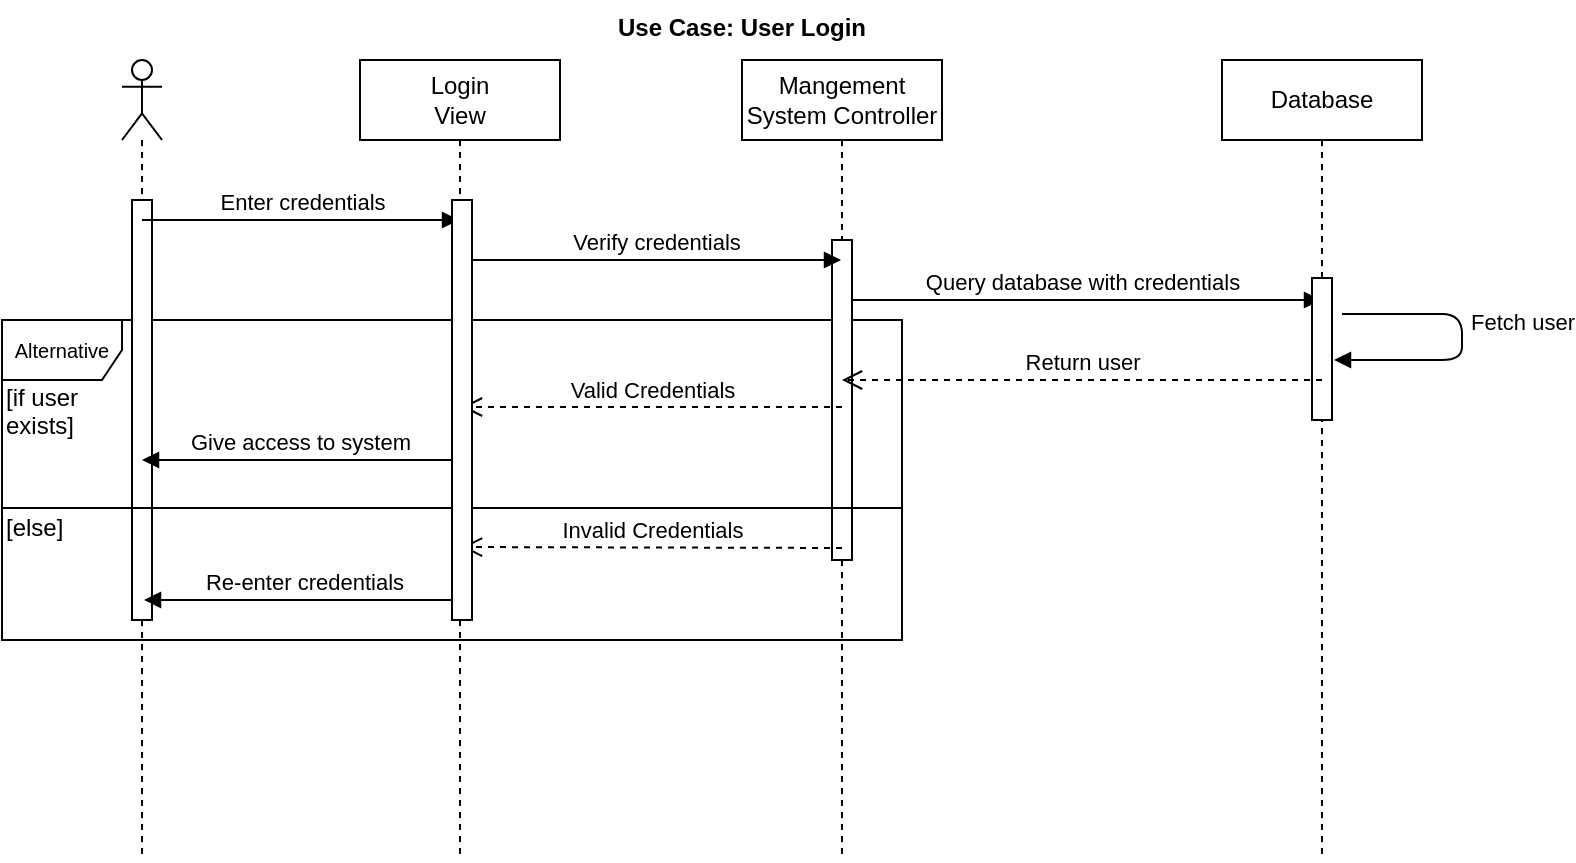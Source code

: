 <mxfile version="12.1.7" type="device" pages="9"><diagram id="FySXRmk8vLR5NoYNRieo" name="Login"><mxGraphModel dx="932" dy="666" grid="1" gridSize="10" guides="1" tooltips="1" connect="1" arrows="1" fold="1" page="1" pageScale="1" pageWidth="1100" pageHeight="850" math="0" shadow="0"><root><mxCell id="0"/><mxCell id="1" parent="0"/><mxCell id="cYRcTiiXINUKj1XR2e5Q-11" value="&lt;font style=&quot;font-size: 10px&quot;&gt;Alternative&lt;/font&gt;" style="shape=umlFrame;whiteSpace=wrap;html=1;" parent="1" vertex="1"><mxGeometry x="10" y="170" width="450" height="160" as="geometry"/></mxCell><mxCell id="cYRcTiiXINUKj1XR2e5Q-1" value="" style="shape=umlLifeline;participant=umlActor;perimeter=lifelinePerimeter;whiteSpace=wrap;html=1;container=1;collapsible=0;recursiveResize=0;verticalAlign=top;spacingTop=36;labelBackgroundColor=#ffffff;outlineConnect=0;" parent="1" vertex="1"><mxGeometry x="70" y="40" width="20" height="400" as="geometry"/></mxCell><mxCell id="cYRcTiiXINUKj1XR2e5Q-23" value="" style="html=1;points=[];perimeter=orthogonalPerimeter;" parent="cYRcTiiXINUKj1XR2e5Q-1" vertex="1"><mxGeometry x="5" y="70" width="10" height="210" as="geometry"/></mxCell><mxCell id="cYRcTiiXINUKj1XR2e5Q-2" value="Mangement&lt;br&gt;System Controller" style="shape=umlLifeline;perimeter=lifelinePerimeter;whiteSpace=wrap;html=1;container=1;collapsible=0;recursiveResize=0;outlineConnect=0;" parent="1" vertex="1"><mxGeometry x="380" y="40" width="100" height="400" as="geometry"/></mxCell><mxCell id="cYRcTiiXINUKj1XR2e5Q-8" value="Query database with credentials" style="html=1;verticalAlign=bottom;endArrow=block;" parent="cYRcTiiXINUKj1XR2e5Q-2" target="cYRcTiiXINUKj1XR2e5Q-3" edge="1"><mxGeometry width="80" relative="1" as="geometry"><mxPoint x="50" y="120" as="sourcePoint"/><mxPoint x="130" y="120" as="targetPoint"/></mxGeometry></mxCell><mxCell id="cYRcTiiXINUKj1XR2e5Q-25" value="" style="html=1;points=[];perimeter=orthogonalPerimeter;" parent="cYRcTiiXINUKj1XR2e5Q-2" vertex="1"><mxGeometry x="45" y="90" width="10" height="160" as="geometry"/></mxCell><mxCell id="cYRcTiiXINUKj1XR2e5Q-3" value="Database" style="shape=umlLifeline;perimeter=lifelinePerimeter;whiteSpace=wrap;html=1;container=1;collapsible=0;recursiveResize=0;outlineConnect=0;" parent="1" vertex="1"><mxGeometry x="620" y="40" width="100" height="400" as="geometry"/></mxCell><mxCell id="cYRcTiiXINUKj1XR2e5Q-26" value="" style="html=1;points=[];perimeter=orthogonalPerimeter;" parent="cYRcTiiXINUKj1XR2e5Q-3" vertex="1"><mxGeometry x="45" y="109" width="10" height="71" as="geometry"/></mxCell><mxCell id="cYRcTiiXINUKj1XR2e5Q-4" value="Login&lt;br&gt;View" style="shape=umlLifeline;perimeter=lifelinePerimeter;whiteSpace=wrap;html=1;container=1;collapsible=0;recursiveResize=0;outlineConnect=0;" parent="1" vertex="1"><mxGeometry x="189" y="40" width="100" height="400" as="geometry"/></mxCell><mxCell id="cYRcTiiXINUKj1XR2e5Q-6" value="Verify credentials" style="html=1;verticalAlign=bottom;endArrow=block;" parent="cYRcTiiXINUKj1XR2e5Q-4" target="cYRcTiiXINUKj1XR2e5Q-2" edge="1"><mxGeometry width="80" relative="1" as="geometry"><mxPoint x="55" y="100" as="sourcePoint"/><mxPoint x="245" y="100" as="targetPoint"/></mxGeometry></mxCell><mxCell id="cYRcTiiXINUKj1XR2e5Q-5" value="Enter credentials" style="html=1;verticalAlign=bottom;endArrow=block;" parent="1" source="cYRcTiiXINUKj1XR2e5Q-1" target="cYRcTiiXINUKj1XR2e5Q-4" edge="1"><mxGeometry width="80" relative="1" as="geometry"><mxPoint x="90" y="140" as="sourcePoint"/><mxPoint x="170" y="140" as="targetPoint"/><Array as="points"><mxPoint x="180" y="120"/></Array></mxGeometry></mxCell><mxCell id="cYRcTiiXINUKj1XR2e5Q-10" value="Return user" style="html=1;verticalAlign=bottom;endArrow=open;dashed=1;endSize=8;" parent="1" target="cYRcTiiXINUKj1XR2e5Q-2" edge="1"><mxGeometry relative="1" as="geometry"><mxPoint x="670" y="200" as="sourcePoint"/><mxPoint x="590" y="190" as="targetPoint"/><Array as="points"><mxPoint x="630" y="200"/></Array></mxGeometry></mxCell><mxCell id="cYRcTiiXINUKj1XR2e5Q-12" value="" style="line;strokeWidth=1;fillColor=none;align=left;verticalAlign=middle;spacingTop=-1;spacingLeft=3;spacingRight=3;rotatable=0;labelPosition=right;points=[];portConstraint=eastwest;" parent="1" vertex="1"><mxGeometry x="10" y="260" width="450" height="8" as="geometry"/></mxCell><mxCell id="cYRcTiiXINUKj1XR2e5Q-13" value="[if user &lt;br&gt;exists]" style="text;html=1;resizable=0;points=[];autosize=1;align=left;verticalAlign=top;spacingTop=-4;" parent="1" vertex="1"><mxGeometry x="10" y="199" width="50" height="30" as="geometry"/></mxCell><mxCell id="cYRcTiiXINUKj1XR2e5Q-14" value="[else]" style="text;html=1;resizable=0;points=[];autosize=1;align=left;verticalAlign=top;spacingTop=-4;" parent="1" vertex="1"><mxGeometry x="10" y="264" width="40" height="20" as="geometry"/></mxCell><mxCell id="cYRcTiiXINUKj1XR2e5Q-17" value="Valid Credentials" style="html=1;verticalAlign=bottom;endArrow=open;dashed=1;endSize=8;" parent="1" edge="1"><mxGeometry relative="1" as="geometry"><mxPoint x="430" y="213.5" as="sourcePoint"/><mxPoint x="240" y="213.5" as="targetPoint"/></mxGeometry></mxCell><mxCell id="cYRcTiiXINUKj1XR2e5Q-18" value="Invalid Credentials" style="html=1;verticalAlign=bottom;endArrow=open;dashed=1;endSize=8;" parent="1" edge="1"><mxGeometry relative="1" as="geometry"><mxPoint x="430" y="284" as="sourcePoint"/><mxPoint x="240" y="283.5" as="targetPoint"/></mxGeometry></mxCell><mxCell id="cYRcTiiXINUKj1XR2e5Q-20" value="Give access to system" style="html=1;verticalAlign=bottom;endArrow=block;" parent="1" source="cYRcTiiXINUKj1XR2e5Q-4" target="cYRcTiiXINUKj1XR2e5Q-1" edge="1"><mxGeometry width="80" relative="1" as="geometry"><mxPoint x="140" y="230" as="sourcePoint"/><mxPoint x="220" y="230" as="targetPoint"/></mxGeometry></mxCell><mxCell id="cYRcTiiXINUKj1XR2e5Q-21" value="Re-enter credentials" style="html=1;verticalAlign=bottom;endArrow=block;" parent="1" edge="1"><mxGeometry width="80" relative="1" as="geometry"><mxPoint x="240" y="310" as="sourcePoint"/><mxPoint x="81" y="310" as="targetPoint"/></mxGeometry></mxCell><mxCell id="cYRcTiiXINUKj1XR2e5Q-22" value="Use Case: User Login" style="text;align=center;fontStyle=1;verticalAlign=middle;spacingLeft=3;spacingRight=3;strokeColor=none;rotatable=0;points=[[0,0.5],[1,0.5]];portConstraint=eastwest;" parent="1" vertex="1"><mxGeometry x="340" y="10" width="80" height="26" as="geometry"/></mxCell><mxCell id="cYRcTiiXINUKj1XR2e5Q-24" value="" style="html=1;points=[];perimeter=orthogonalPerimeter;" parent="1" vertex="1"><mxGeometry x="235" y="110" width="10" height="210" as="geometry"/></mxCell><mxCell id="cYRcTiiXINUKj1XR2e5Q-30" value="Fetch user" style="html=1;verticalAlign=bottom;endArrow=block;" parent="1" edge="1"><mxGeometry x="0.129" y="-32" width="80" relative="1" as="geometry"><mxPoint x="680" y="167" as="sourcePoint"/><mxPoint x="676" y="190" as="targetPoint"/><Array as="points"><mxPoint x="740" y="167"/><mxPoint x="740" y="190"/></Array><mxPoint x="30" y="22" as="offset"/></mxGeometry></mxCell></root></mxGraphModel></diagram><diagram id="kSyeT6nLZAsTesZEKXwN" name="Search Listing"><mxGraphModel dx="932" dy="666" grid="1" gridSize="10" guides="1" tooltips="1" connect="1" arrows="1" fold="1" page="1" pageScale="1" pageWidth="1100" pageHeight="850" math="0" shadow="0"><root><mxCell id="UtTpzbTHzkFF03ZGZ73E-0"/><mxCell id="UtTpzbTHzkFF03ZGZ73E-1" parent="UtTpzbTHzkFF03ZGZ73E-0"/><mxCell id="auOR4Pg36Np8byX3WMeS-0" value="&lt;font style=&quot;font-size: 10px&quot;&gt;Alternative&lt;/font&gt;" style="shape=umlFrame;whiteSpace=wrap;html=1;" vertex="1" parent="UtTpzbTHzkFF03ZGZ73E-1"><mxGeometry x="10" y="250" width="450" height="160" as="geometry"/></mxCell><mxCell id="O5SuhnVb1475jrwsMJQM-24" value="" style="shape=umlLifeline;participant=umlActor;perimeter=lifelinePerimeter;whiteSpace=wrap;html=1;container=1;collapsible=0;recursiveResize=0;verticalAlign=top;spacingTop=36;labelBackgroundColor=#ffffff;outlineConnect=0;" vertex="1" parent="UtTpzbTHzkFF03ZGZ73E-1"><mxGeometry x="80" y="50" width="20" height="610" as="geometry"/></mxCell><mxCell id="N3D3cKFLhiLZSLLJcvQe-0" value="" style="html=1;points=[];perimeter=orthogonalPerimeter;" vertex="1" parent="O5SuhnVb1475jrwsMJQM-24"><mxGeometry x="5" y="60" width="10" height="450" as="geometry"/></mxCell><mxCell id="O5SuhnVb1475jrwsMJQM-26" value="Mangement&lt;br&gt;System Controller" style="shape=umlLifeline;perimeter=lifelinePerimeter;whiteSpace=wrap;html=1;container=1;collapsible=0;recursiveResize=0;outlineConnect=0;" vertex="1" parent="UtTpzbTHzkFF03ZGZ73E-1"><mxGeometry x="390" y="50" width="100" height="600" as="geometry"/></mxCell><mxCell id="N3D3cKFLhiLZSLLJcvQe-2" value="" style="html=1;points=[];perimeter=orthogonalPerimeter;" vertex="1" parent="O5SuhnVb1475jrwsMJQM-26"><mxGeometry x="45" y="100" width="10" height="120" as="geometry"/></mxCell><mxCell id="O5SuhnVb1475jrwsMJQM-29" value="Database" style="shape=umlLifeline;perimeter=lifelinePerimeter;whiteSpace=wrap;html=1;container=1;collapsible=0;recursiveResize=0;outlineConnect=0;" vertex="1" parent="UtTpzbTHzkFF03ZGZ73E-1"><mxGeometry x="600" y="50" width="100" height="600" as="geometry"/></mxCell><mxCell id="N3D3cKFLhiLZSLLJcvQe-3" value="" style="html=1;points=[];perimeter=orthogonalPerimeter;" vertex="1" parent="O5SuhnVb1475jrwsMJQM-29"><mxGeometry x="45" y="120" width="10" height="70" as="geometry"/></mxCell><mxCell id="O5SuhnVb1475jrwsMJQM-31" value="Search Listing&lt;br&gt;View" style="shape=umlLifeline;perimeter=lifelinePerimeter;whiteSpace=wrap;html=1;container=1;collapsible=0;recursiveResize=0;outlineConnect=0;" vertex="1" parent="UtTpzbTHzkFF03ZGZ73E-1"><mxGeometry x="199" y="50" width="100" height="610" as="geometry"/></mxCell><mxCell id="N3D3cKFLhiLZSLLJcvQe-1" value="" style="html=1;points=[];perimeter=orthogonalPerimeter;" vertex="1" parent="O5SuhnVb1475jrwsMJQM-31"><mxGeometry x="45" y="80" width="10" height="400" as="geometry"/></mxCell><mxCell id="O5SuhnVb1475jrwsMJQM-42" value="Use Case: Search Listing" style="text;align=center;fontStyle=1;verticalAlign=middle;spacingLeft=3;spacingRight=3;strokeColor=none;rotatable=0;points=[[0,0.5],[1,0.5]];portConstraint=eastwest;" vertex="1" parent="UtTpzbTHzkFF03ZGZ73E-1"><mxGeometry x="350" y="20" width="80" height="26" as="geometry"/></mxCell><mxCell id="-YdSIQVUrdOT4WHzGRUC-0" value="Enter search criteria" style="html=1;verticalAlign=bottom;endArrow=block;" edge="1" parent="UtTpzbTHzkFF03ZGZ73E-1"><mxGeometry width="80" relative="1" as="geometry"><mxPoint x="90" y="120" as="sourcePoint"/><mxPoint x="249" y="120" as="targetPoint"/><Array as="points"/></mxGeometry></mxCell><mxCell id="TMxtZL7ca98R7kPV3M4Q-0" value="Query database for listing" style="html=1;verticalAlign=bottom;endArrow=block;" edge="1" parent="UtTpzbTHzkFF03ZGZ73E-1" target="O5SuhnVb1475jrwsMJQM-29"><mxGeometry width="80" relative="1" as="geometry"><mxPoint x="440" y="160" as="sourcePoint"/><mxPoint x="599" y="160" as="targetPoint"/><Array as="points"/></mxGeometry></mxCell><mxCell id="rEOsGy-mPMAorgt1FRFx-0" value="Analyze search criteria&lt;br&gt;to create SQL query" style="html=1;verticalAlign=bottom;endArrow=block;" edge="1" parent="UtTpzbTHzkFF03ZGZ73E-1" target="O5SuhnVb1475jrwsMJQM-26"><mxGeometry width="80" relative="1" as="geometry"><mxPoint x="249" y="140" as="sourcePoint"/><mxPoint x="408" y="140" as="targetPoint"/><Array as="points"/></mxGeometry></mxCell><mxCell id="MaFV1DDrNaA6UlB2YUzW-0" value="Fetch all listings &lt;br&gt;matching criteria" style="html=1;verticalAlign=bottom;endArrow=block;" edge="1" parent="UtTpzbTHzkFF03ZGZ73E-1" target="O5SuhnVb1475jrwsMJQM-29"><mxGeometry x="0.215" y="-54" width="80" relative="1" as="geometry"><mxPoint x="650" y="180" as="sourcePoint"/><mxPoint x="660" y="230" as="targetPoint"/><Array as="points"><mxPoint x="740" y="180"/><mxPoint x="740" y="230"/></Array><mxPoint x="50" y="34" as="offset"/></mxGeometry></mxCell><mxCell id="YlAAS4Syr1f7u-lGEePh-0" value="Return listings array" style="html=1;verticalAlign=bottom;endArrow=open;dashed=1;endSize=8;" edge="1" parent="UtTpzbTHzkFF03ZGZ73E-1"><mxGeometry relative="1" as="geometry"><mxPoint x="650" y="260" as="sourcePoint"/><mxPoint x="440" y="260" as="targetPoint"/><Array as="points"><mxPoint x="610" y="260"/></Array></mxGeometry></mxCell><mxCell id="YlAAS4Syr1f7u-lGEePh-1" value="Create JTable of listings" style="html=1;verticalAlign=bottom;endArrow=open;dashed=1;endSize=8;" edge="1" parent="UtTpzbTHzkFF03ZGZ73E-1"><mxGeometry relative="1" as="geometry"><mxPoint x="440" y="280" as="sourcePoint"/><mxPoint x="250" y="280" as="targetPoint"/><Array as="points"><mxPoint x="400" y="280"/></Array></mxGeometry></mxCell><mxCell id="YlAAS4Syr1f7u-lGEePh-2" value="Display all listings" style="html=1;verticalAlign=bottom;endArrow=open;dashed=1;endSize=8;" edge="1" parent="UtTpzbTHzkFF03ZGZ73E-1"><mxGeometry relative="1" as="geometry"><mxPoint x="249" y="330" as="sourcePoint"/><mxPoint x="89" y="330" as="targetPoint"/><Array as="points"><mxPoint x="239" y="330"/></Array></mxGeometry></mxCell><mxCell id="auOR4Pg36Np8byX3WMeS-1" value="" style="line;strokeWidth=1;fillColor=none;align=left;verticalAlign=middle;spacingTop=-1;spacingLeft=3;spacingRight=3;rotatable=0;labelPosition=right;points=[];portConstraint=eastwest;" vertex="1" parent="UtTpzbTHzkFF03ZGZ73E-1"><mxGeometry x="10" y="350" width="450" height="8" as="geometry"/></mxCell><mxCell id="auOR4Pg36Np8byX3WMeS-2" value="[if listings&lt;br&gt;exist]" style="text;html=1;resizable=0;points=[];autosize=1;align=left;verticalAlign=top;spacingTop=-4;" vertex="1" parent="UtTpzbTHzkFF03ZGZ73E-1"><mxGeometry x="10" y="290" width="60" height="30" as="geometry"/></mxCell><mxCell id="auOR4Pg36Np8byX3WMeS-3" value="[else]" style="text;html=1;resizable=0;points=[];autosize=1;align=left;verticalAlign=top;spacingTop=-4;" vertex="1" parent="UtTpzbTHzkFF03ZGZ73E-1"><mxGeometry x="10" y="354" width="40" height="20" as="geometry"/></mxCell><mxCell id="PuWHUS8gEqEYM0iZx2w0-0" value="Display no listings error&lt;br&gt;Re-enter search criteria" style="html=1;verticalAlign=bottom;endArrow=open;dashed=1;endSize=8;" edge="1" parent="UtTpzbTHzkFF03ZGZ73E-1"><mxGeometry relative="1" as="geometry"><mxPoint x="249" y="400" as="sourcePoint"/><mxPoint x="89" y="400" as="targetPoint"/><Array as="points"><mxPoint x="239" y="400"/></Array></mxGeometry></mxCell><mxCell id="PuWHUS8gEqEYM0iZx2w0-1" value="Select Listing to display" style="html=1;verticalAlign=bottom;endArrow=block;" edge="1" parent="UtTpzbTHzkFF03ZGZ73E-1"><mxGeometry width="80" relative="1" as="geometry"><mxPoint x="90" y="450" as="sourcePoint"/><mxPoint x="249" y="450" as="targetPoint"/><Array as="points"/></mxGeometry></mxCell><mxCell id="PuWHUS8gEqEYM0iZx2w0-2" value="" style="html=1;verticalAlign=bottom;endArrow=block;" edge="1" parent="UtTpzbTHzkFF03ZGZ73E-1" target="O5SuhnVb1475jrwsMJQM-26"><mxGeometry width="80" relative="1" as="geometry"><mxPoint x="249" y="480" as="sourcePoint"/><mxPoint x="408" y="480" as="targetPoint"/><Array as="points"/></mxGeometry></mxCell><mxCell id="PuWHUS8gEqEYM0iZx2w0-5" value="Read JTable selection" style="text;html=1;resizable=0;points=[];align=center;verticalAlign=middle;labelBackgroundColor=#ffffff;" vertex="1" connectable="0" parent="PuWHUS8gEqEYM0iZx2w0-2"><mxGeometry x="0.27" y="3" relative="1" as="geometry"><mxPoint x="-20" y="-7" as="offset"/></mxGeometry></mxCell><mxCell id="PuWHUS8gEqEYM0iZx2w0-3" value="Update view with listing selected" style="html=1;verticalAlign=bottom;endArrow=open;dashed=1;endSize=8;" edge="1" parent="UtTpzbTHzkFF03ZGZ73E-1"><mxGeometry relative="1" as="geometry"><mxPoint x="440" y="520" as="sourcePoint"/><mxPoint x="250" y="520" as="targetPoint"/><Array as="points"><mxPoint x="400" y="520"/></Array></mxGeometry></mxCell><mxCell id="PuWHUS8gEqEYM0iZx2w0-4" value="Display listing" style="html=1;verticalAlign=bottom;endArrow=open;dashed=1;endSize=8;" edge="1" parent="UtTpzbTHzkFF03ZGZ73E-1"><mxGeometry relative="1" as="geometry"><mxPoint x="250" y="550" as="sourcePoint"/><mxPoint x="90" y="550" as="targetPoint"/><Array as="points"><mxPoint x="240" y="550"/></Array></mxGeometry></mxCell></root></mxGraphModel></diagram><diagram id="tjDGQQ34LlAgVWGIHFnH" name="Send Email"><mxGraphModel dx="932" dy="666" grid="1" gridSize="10" guides="1" tooltips="1" connect="1" arrows="1" fold="1" page="1" pageScale="1" pageWidth="1100" pageHeight="850" math="0" shadow="0"><root><mxCell id="_wYwoJLoGfNAwSgFSJ71-0"/><mxCell id="_wYwoJLoGfNAwSgFSJ71-1" parent="_wYwoJLoGfNAwSgFSJ71-0"/><mxCell id="Ams6mvnQKtpkpzCUybgK-1" value="" style="shape=umlLifeline;participant=umlActor;perimeter=lifelinePerimeter;whiteSpace=wrap;html=1;container=1;collapsible=0;recursiveResize=0;verticalAlign=top;spacingTop=36;labelBackgroundColor=#ffffff;outlineConnect=0;" vertex="1" parent="_wYwoJLoGfNAwSgFSJ71-1"><mxGeometry x="80" y="50" width="20" height="610" as="geometry"/></mxCell><mxCell id="Ams6mvnQKtpkpzCUybgK-3" value="Listing Controller" style="shape=umlLifeline;perimeter=lifelinePerimeter;whiteSpace=wrap;html=1;container=1;collapsible=0;recursiveResize=0;outlineConnect=0;" vertex="1" parent="_wYwoJLoGfNAwSgFSJ71-1"><mxGeometry x="390" y="50" width="100" height="600" as="geometry"/></mxCell><mxCell id="Ad32FUm43d6eHMa4Os6H-2" value="" style="html=1;points=[];perimeter=orthogonalPerimeter;" vertex="1" parent="Ams6mvnQKtpkpzCUybgK-3"><mxGeometry x="45" y="110" width="10" height="20" as="geometry"/></mxCell><mxCell id="Ams6mvnQKtpkpzCUybgK-5" value="Listing" style="shape=umlLifeline;perimeter=lifelinePerimeter;whiteSpace=wrap;html=1;container=1;collapsible=0;recursiveResize=0;outlineConnect=0;" vertex="1" parent="_wYwoJLoGfNAwSgFSJ71-1"><mxGeometry x="910" y="50" width="100" height="600" as="geometry"/></mxCell><mxCell id="Ad32FUm43d6eHMa4Os6H-5" value="" style="html=1;points=[];perimeter=orthogonalPerimeter;" vertex="1" parent="Ams6mvnQKtpkpzCUybgK-5"><mxGeometry x="45" y="220" width="10" height="90" as="geometry"/></mxCell><mxCell id="Ams6mvnQKtpkpzCUybgK-7" value="Listing&lt;br&gt;View" style="shape=umlLifeline;perimeter=lifelinePerimeter;whiteSpace=wrap;html=1;container=1;collapsible=0;recursiveResize=0;outlineConnect=0;" vertex="1" parent="_wYwoJLoGfNAwSgFSJ71-1"><mxGeometry x="199" y="50" width="100" height="610" as="geometry"/></mxCell><mxCell id="Ad32FUm43d6eHMa4Os6H-1" value="" style="html=1;points=[];perimeter=orthogonalPerimeter;" vertex="1" parent="Ams6mvnQKtpkpzCUybgK-7"><mxGeometry x="45" y="80" width="10" height="20" as="geometry"/></mxCell><mxCell id="Ams6mvnQKtpkpzCUybgK-9" value="Use Case: Send Email" style="text;align=center;fontStyle=1;verticalAlign=middle;spacingLeft=3;spacingRight=3;strokeColor=none;rotatable=0;points=[[0,0.5],[1,0.5]];portConstraint=eastwest;" vertex="1" parent="_wYwoJLoGfNAwSgFSJ71-1"><mxGeometry x="350" y="20" width="80" height="26" as="geometry"/></mxCell><mxCell id="Ams6mvnQKtpkpzCUybgK-10" value="Click email button" style="html=1;verticalAlign=bottom;endArrow=block;" edge="1" parent="_wYwoJLoGfNAwSgFSJ71-1"><mxGeometry width="80" relative="1" as="geometry"><mxPoint x="90" y="120" as="sourcePoint"/><mxPoint x="249" y="120" as="targetPoint"/><Array as="points"/></mxGeometry></mxCell><mxCell id="Ams6mvnQKtpkpzCUybgK-12" value="Listen to email button" style="html=1;verticalAlign=bottom;endArrow=block;" edge="1" parent="_wYwoJLoGfNAwSgFSJ71-1" target="Ams6mvnQKtpkpzCUybgK-3"><mxGeometry width="80" relative="1" as="geometry"><mxPoint x="249" y="140" as="sourcePoint"/><mxPoint x="408" y="140" as="targetPoint"/><Array as="points"/></mxGeometry></mxCell><mxCell id="Ams6mvnQKtpkpzCUybgK-26" value="Email&amp;nbsp;&lt;br&gt;View" style="shape=umlLifeline;perimeter=lifelinePerimeter;whiteSpace=wrap;html=1;container=1;collapsible=0;recursiveResize=0;outlineConnect=0;" vertex="1" parent="_wYwoJLoGfNAwSgFSJ71-1"><mxGeometry x="570" y="50" width="100" height="430" as="geometry"/></mxCell><mxCell id="Ad32FUm43d6eHMa4Os6H-3" value="" style="html=1;points=[];perimeter=orthogonalPerimeter;" vertex="1" parent="Ams6mvnQKtpkpzCUybgK-26"><mxGeometry x="45" y="110" width="10" height="310" as="geometry"/></mxCell><mxCell id="2nenUAxLZ33LsS2Xgjh1-0" value="Display email view" style="html=1;verticalAlign=bottom;endArrow=open;dashed=1;endSize=8;" edge="1" parent="_wYwoJLoGfNAwSgFSJ71-1" source="Ams6mvnQKtpkpzCUybgK-26" target="Ams6mvnQKtpkpzCUybgK-1"><mxGeometry relative="1" as="geometry"><mxPoint x="580" y="229.5" as="sourcePoint"/><mxPoint x="420" y="229.5" as="targetPoint"/><Array as="points"><mxPoint x="580" y="200"/><mxPoint x="200" y="200"/></Array></mxGeometry></mxCell><mxCell id="2nenUAxLZ33LsS2Xgjh1-1" value="Enter email details" style="html=1;verticalAlign=bottom;endArrow=block;" edge="1" parent="_wYwoJLoGfNAwSgFSJ71-1" source="Ams6mvnQKtpkpzCUybgK-1" target="Ams6mvnQKtpkpzCUybgK-26"><mxGeometry width="80" relative="1" as="geometry"><mxPoint x="100" y="230" as="sourcePoint"/><mxPoint x="249" y="260" as="targetPoint"/><Array as="points"><mxPoint x="570" y="230"/></Array></mxGeometry></mxCell><mxCell id="InKHtqq1S2LFZo6FQ38Q-2" value="display()" style="html=1;verticalAlign=bottom;endArrow=block;" edge="1" parent="_wYwoJLoGfNAwSgFSJ71-1" target="Ams6mvnQKtpkpzCUybgK-26"><mxGeometry width="80" relative="1" as="geometry"><mxPoint x="440" y="170" as="sourcePoint"/><mxPoint x="530" y="170" as="targetPoint"/><Array as="points"/></mxGeometry></mxCell><mxCell id="2nenUAxLZ33LsS2Xgjh1-4" value="Email Controller" style="shape=umlLifeline;perimeter=lifelinePerimeter;whiteSpace=wrap;html=1;container=1;collapsible=0;recursiveResize=0;outlineConnect=0;" vertex="1" parent="_wYwoJLoGfNAwSgFSJ71-1"><mxGeometry x="750" y="50" width="100" height="590" as="geometry"/></mxCell><mxCell id="Ad32FUm43d6eHMa4Os6H-4" value="" style="html=1;points=[];perimeter=orthogonalPerimeter;" vertex="1" parent="2nenUAxLZ33LsS2Xgjh1-4"><mxGeometry x="45" y="200" width="10" height="200" as="geometry"/></mxCell><mxCell id="2nenUAxLZ33LsS2Xgjh1-5" value="Listen to send button" style="html=1;verticalAlign=bottom;endArrow=block;" edge="1" parent="_wYwoJLoGfNAwSgFSJ71-1"><mxGeometry width="80" relative="1" as="geometry"><mxPoint x="620" y="260" as="sourcePoint"/><mxPoint x="799.5" y="260" as="targetPoint"/><Array as="points"/></mxGeometry></mxCell><mxCell id="2nenUAxLZ33LsS2Xgjh1-6" value="Get email from listing" style="html=1;verticalAlign=bottom;endArrow=block;" edge="1" parent="_wYwoJLoGfNAwSgFSJ71-1"><mxGeometry width="80" relative="1" as="geometry"><mxPoint x="800" y="280" as="sourcePoint"/><mxPoint x="960" y="280" as="targetPoint"/><Array as="points"/></mxGeometry></mxCell><mxCell id="2nenUAxLZ33LsS2Xgjh1-7" value="Fetch landlord email" style="html=1;verticalAlign=bottom;endArrow=block;" edge="1" parent="_wYwoJLoGfNAwSgFSJ71-1" source="Ams6mvnQKtpkpzCUybgK-5" target="Ams6mvnQKtpkpzCUybgK-5"><mxGeometry width="80" relative="1" as="geometry"><mxPoint x="810" y="290" as="sourcePoint"/><mxPoint x="930" y="360" as="targetPoint"/><Array as="points"><mxPoint x="1040" y="290"/><mxPoint x="1040" y="330"/><mxPoint x="1000" y="330"/></Array></mxGeometry></mxCell><mxCell id="AJw2BdhdxiktrXbF_2sw-0" value="Return landlord email" style="html=1;verticalAlign=bottom;endArrow=open;dashed=1;endSize=8;" edge="1" parent="_wYwoJLoGfNAwSgFSJ71-1"><mxGeometry relative="1" as="geometry"><mxPoint x="955" y="350" as="sourcePoint"/><mxPoint x="800" y="350" as="targetPoint"/><Array as="points"><mxPoint x="915" y="350"/></Array></mxGeometry></mxCell><mxCell id="AJw2BdhdxiktrXbF_2sw-2" value="Send email" style="html=1;verticalAlign=bottom;endArrow=block;" edge="1" parent="_wYwoJLoGfNAwSgFSJ71-1" target="2nenUAxLZ33LsS2Xgjh1-4"><mxGeometry width="80" relative="1" as="geometry"><mxPoint x="800" y="370" as="sourcePoint"/><mxPoint x="940" y="400" as="targetPoint"/><Array as="points"><mxPoint x="860" y="370"/><mxPoint x="860" y="414"/></Array></mxGeometry></mxCell><mxCell id="AJw2BdhdxiktrXbF_2sw-3" value="Hide email view" style="html=1;verticalAlign=bottom;endArrow=open;dashed=1;endSize=8;" edge="1" parent="_wYwoJLoGfNAwSgFSJ71-1" target="Ams6mvnQKtpkpzCUybgK-26"><mxGeometry relative="1" as="geometry"><mxPoint x="800" y="440" as="sourcePoint"/><mxPoint x="645" y="440" as="targetPoint"/><Array as="points"><mxPoint x="760" y="440"/></Array></mxGeometry></mxCell><mxCell id="AJw2BdhdxiktrXbF_2sw-4" value="Prompt email sent" style="html=1;verticalAlign=bottom;endArrow=open;dashed=1;endSize=8;" edge="1" parent="_wYwoJLoGfNAwSgFSJ71-1" target="Ams6mvnQKtpkpzCUybgK-1"><mxGeometry relative="1" as="geometry"><mxPoint x="620" y="460" as="sourcePoint"/><mxPoint x="439.5" y="460" as="targetPoint"/><Array as="points"><mxPoint x="580" y="460"/></Array></mxGeometry></mxCell><mxCell id="Ad32FUm43d6eHMa4Os6H-0" value="" style="html=1;points=[];perimeter=orthogonalPerimeter;" vertex="1" parent="_wYwoJLoGfNAwSgFSJ71-1"><mxGeometry x="85" y="110" width="10" height="370" as="geometry"/></mxCell></root></mxGraphModel></diagram><diagram id="nHjSL-Gh_3tXGDP6K3Tp" name="Unsubscribe"><mxGraphModel dx="932" dy="666" grid="1" gridSize="10" guides="1" tooltips="1" connect="1" arrows="1" fold="1" page="1" pageScale="1" pageWidth="1100" pageHeight="850" math="0" shadow="0"><root><mxCell id="3H9gPd2rpVRaqfI2hpQo-0"/><mxCell id="3H9gPd2rpVRaqfI2hpQo-1" parent="3H9gPd2rpVRaqfI2hpQo-0"/><mxCell id="WWmcMyYO32X-iUAGG4si-0" value="" style="shape=umlLifeline;participant=umlActor;perimeter=lifelinePerimeter;whiteSpace=wrap;html=1;container=1;collapsible=0;recursiveResize=0;verticalAlign=top;spacingTop=36;labelBackgroundColor=#ffffff;outlineConnect=0;" vertex="1" parent="3H9gPd2rpVRaqfI2hpQo-1"><mxGeometry x="80" y="50" width="20" height="310" as="geometry"/></mxCell><mxCell id="WWmcMyYO32X-iUAGG4si-5" value="Main View" style="shape=umlLifeline;perimeter=lifelinePerimeter;whiteSpace=wrap;html=1;container=1;collapsible=0;recursiveResize=0;outlineConnect=0;" vertex="1" parent="3H9gPd2rpVRaqfI2hpQo-1"><mxGeometry x="199" y="50" width="100" height="310" as="geometry"/></mxCell><mxCell id="3xmiyZHouvXPkxaQdu6b-1" value="" style="html=1;points=[];perimeter=orthogonalPerimeter;" vertex="1" parent="WWmcMyYO32X-iUAGG4si-5"><mxGeometry x="45" y="60" width="10" height="200" as="geometry"/></mxCell><mxCell id="WWmcMyYO32X-iUAGG4si-7" value="Use Case: Unsubscribe" style="text;align=center;fontStyle=1;verticalAlign=middle;spacingLeft=3;spacingRight=3;strokeColor=none;rotatable=0;points=[[0,0.5],[1,0.5]];portConstraint=eastwest;" vertex="1" parent="3H9gPd2rpVRaqfI2hpQo-1"><mxGeometry x="350" y="20" width="80" height="26" as="geometry"/></mxCell><mxCell id="WWmcMyYO32X-iUAGG4si-8" value="Click unsubcribe button" style="html=1;verticalAlign=bottom;endArrow=block;" edge="1" parent="3H9gPd2rpVRaqfI2hpQo-1"><mxGeometry width="80" relative="1" as="geometry"><mxPoint x="90" y="120" as="sourcePoint"/><mxPoint x="249" y="120" as="targetPoint"/><Array as="points"/></mxGeometry></mxCell><mxCell id="WWmcMyYO32X-iUAGG4si-24" value="" style="html=1;points=[];perimeter=orthogonalPerimeter;" vertex="1" parent="3H9gPd2rpVRaqfI2hpQo-1"><mxGeometry x="85" y="110" width="10" height="210" as="geometry"/></mxCell><mxCell id="SJU3YnX3ZvkmC8MZvt6y-0" value="Main Controller" style="shape=umlLifeline;perimeter=lifelinePerimeter;whiteSpace=wrap;html=1;container=1;collapsible=0;recursiveResize=0;outlineConnect=0;" vertex="1" parent="3H9gPd2rpVRaqfI2hpQo-1"><mxGeometry x="370" y="50" width="100" height="310" as="geometry"/></mxCell><mxCell id="3xmiyZHouvXPkxaQdu6b-2" value="" style="html=1;points=[];perimeter=orthogonalPerimeter;" vertex="1" parent="SJU3YnX3ZvkmC8MZvt6y-0"><mxGeometry x="45" y="90" width="10" height="150" as="geometry"/></mxCell><mxCell id="SJU3YnX3ZvkmC8MZvt6y-1" value="Listen to unsubscribe button" style="html=1;verticalAlign=bottom;endArrow=block;" edge="1" parent="3H9gPd2rpVRaqfI2hpQo-1" target="SJU3YnX3ZvkmC8MZvt6y-0"><mxGeometry width="80" relative="1" as="geometry"><mxPoint x="249" y="150" as="sourcePoint"/><mxPoint x="408" y="150" as="targetPoint"/><Array as="points"/></mxGeometry></mxCell><mxCell id="SJU3YnX3ZvkmC8MZvt6y-2" value="Database" style="shape=umlLifeline;perimeter=lifelinePerimeter;whiteSpace=wrap;html=1;container=1;collapsible=0;recursiveResize=0;outlineConnect=0;" vertex="1" parent="3H9gPd2rpVRaqfI2hpQo-1"><mxGeometry x="570" y="50" width="100" height="310" as="geometry"/></mxCell><mxCell id="3xmiyZHouvXPkxaQdu6b-3" value="" style="html=1;points=[];perimeter=orthogonalPerimeter;" vertex="1" parent="SJU3YnX3ZvkmC8MZvt6y-2"><mxGeometry x="45" y="110" width="10" height="110" as="geometry"/></mxCell><mxCell id="SJU3YnX3ZvkmC8MZvt6y-3" value="Query change in database" style="html=1;verticalAlign=bottom;endArrow=block;" edge="1" parent="3H9gPd2rpVRaqfI2hpQo-1" target="SJU3YnX3ZvkmC8MZvt6y-2"><mxGeometry width="80" relative="1" as="geometry"><mxPoint x="420" y="170" as="sourcePoint"/><mxPoint x="590.5" y="170" as="targetPoint"/><Array as="points"/></mxGeometry></mxCell><mxCell id="SJU3YnX3ZvkmC8MZvt6y-4" value="Change user subscription" style="html=1;verticalAlign=bottom;endArrow=block;" edge="1" parent="3H9gPd2rpVRaqfI2hpQo-1" target="SJU3YnX3ZvkmC8MZvt6y-2"><mxGeometry width="80" relative="1" as="geometry"><mxPoint x="620" y="190" as="sourcePoint"/><mxPoint x="819.5" y="190" as="targetPoint"/><Array as="points"><mxPoint x="700" y="190"/><mxPoint x="700" y="230"/></Array></mxGeometry></mxCell><mxCell id="JULt11rZ0TAAIpGbgjrq-0" value="Return verification of change" style="html=1;verticalAlign=bottom;endArrow=open;dashed=1;endSize=8;" edge="1" parent="3H9gPd2rpVRaqfI2hpQo-1" target="SJU3YnX3ZvkmC8MZvt6y-0"><mxGeometry relative="1" as="geometry"><mxPoint x="620" y="260" as="sourcePoint"/><mxPoint x="465" y="260" as="targetPoint"/><Array as="points"><mxPoint x="580" y="260"/></Array></mxGeometry></mxCell><mxCell id="JULt11rZ0TAAIpGbgjrq-1" value="Create JDialog Box" style="html=1;verticalAlign=bottom;endArrow=open;dashed=1;endSize=8;" edge="1" parent="3H9gPd2rpVRaqfI2hpQo-1"><mxGeometry relative="1" as="geometry"><mxPoint x="420" y="280" as="sourcePoint"/><mxPoint x="250" y="280" as="targetPoint"/><Array as="points"><mxPoint x="410.5" y="280"/></Array></mxGeometry></mxCell><mxCell id="3xmiyZHouvXPkxaQdu6b-0" value="Display success dialog box" style="html=1;verticalAlign=bottom;endArrow=open;dashed=1;endSize=8;" edge="1" parent="3H9gPd2rpVRaqfI2hpQo-1"><mxGeometry relative="1" as="geometry"><mxPoint x="250" y="300" as="sourcePoint"/><mxPoint x="100" y="300" as="targetPoint"/><Array as="points"><mxPoint x="240.5" y="300"/></Array></mxGeometry></mxCell></root></mxGraphModel></diagram><diagram id="y66WIBqk6OI2weoA-ReL" name="Create Listing"><mxGraphModel dx="932" dy="666" grid="1" gridSize="10" guides="1" tooltips="1" connect="1" arrows="1" fold="1" page="1" pageScale="1" pageWidth="1100" pageHeight="850" math="0" shadow="0"><root><mxCell id="DJ6qyY-a-QqIDbJBuUo5-0"/><mxCell id="DJ6qyY-a-QqIDbJBuUo5-1" parent="DJ6qyY-a-QqIDbJBuUo5-0"/><mxCell id="vjjOIDFycp6Etf2cd44p-0" value="" style="shape=umlLifeline;participant=umlActor;perimeter=lifelinePerimeter;whiteSpace=wrap;html=1;container=1;collapsible=0;recursiveResize=0;verticalAlign=top;spacingTop=36;labelBackgroundColor=#ffffff;outlineConnect=0;" vertex="1" parent="DJ6qyY-a-QqIDbJBuUo5-1"><mxGeometry x="80" y="50" width="20" height="510" as="geometry"/></mxCell><mxCell id="vjjOIDFycp6Etf2cd44p-1" value="Main View" style="shape=umlLifeline;perimeter=lifelinePerimeter;whiteSpace=wrap;html=1;container=1;collapsible=0;recursiveResize=0;outlineConnect=0;" vertex="1" parent="DJ6qyY-a-QqIDbJBuUo5-1"><mxGeometry x="199" y="50" width="100" height="510" as="geometry"/></mxCell><mxCell id="G0VT7zCT7jxgjzZeSHzt-3" value="" style="html=1;points=[];perimeter=orthogonalPerimeter;" vertex="1" parent="vjjOIDFycp6Etf2cd44p-1"><mxGeometry x="45" y="70" width="10" height="420" as="geometry"/></mxCell><mxCell id="vjjOIDFycp6Etf2cd44p-3" value="Use Case: Create Listing" style="text;align=center;fontStyle=1;verticalAlign=middle;spacingLeft=3;spacingRight=3;strokeColor=none;rotatable=0;points=[[0,0.5],[1,0.5]];portConstraint=eastwest;" vertex="1" parent="DJ6qyY-a-QqIDbJBuUo5-1"><mxGeometry x="350" y="20" width="80" height="26" as="geometry"/></mxCell><mxCell id="vjjOIDFycp6Etf2cd44p-5" value="" style="html=1;points=[];perimeter=orthogonalPerimeter;" vertex="1" parent="DJ6qyY-a-QqIDbJBuUo5-1"><mxGeometry x="85" y="110" width="10" height="430" as="geometry"/></mxCell><mxCell id="vjjOIDFycp6Etf2cd44p-6" value="Main Controller" style="shape=umlLifeline;perimeter=lifelinePerimeter;whiteSpace=wrap;html=1;container=1;collapsible=0;recursiveResize=0;outlineConnect=0;" vertex="1" parent="DJ6qyY-a-QqIDbJBuUo5-1"><mxGeometry x="370" y="50" width="100" height="510" as="geometry"/></mxCell><mxCell id="G0VT7zCT7jxgjzZeSHzt-4" value="" style="html=1;points=[];perimeter=orthogonalPerimeter;" vertex="1" parent="vjjOIDFycp6Etf2cd44p-6"><mxGeometry x="45" y="80" width="10" height="390" as="geometry"/></mxCell><mxCell id="vjjOIDFycp6Etf2cd44p-9" value="Database" style="shape=umlLifeline;perimeter=lifelinePerimeter;whiteSpace=wrap;html=1;container=1;collapsible=0;recursiveResize=0;outlineConnect=0;" vertex="1" parent="DJ6qyY-a-QqIDbJBuUo5-1"><mxGeometry x="970" y="50" width="100" height="510" as="geometry"/></mxCell><mxCell id="G0VT7zCT7jxgjzZeSHzt-8" value="" style="html=1;points=[];perimeter=orthogonalPerimeter;" vertex="1" parent="vjjOIDFycp6Etf2cd44p-9"><mxGeometry x="45" y="275" width="10" height="105" as="geometry"/></mxCell><mxCell id="vjjOIDFycp6Etf2cd44p-18" value="Create Listing&lt;br&gt;View" style="shape=umlLifeline;perimeter=lifelinePerimeter;whiteSpace=wrap;html=1;container=1;collapsible=0;recursiveResize=0;outlineConnect=0;" vertex="1" parent="DJ6qyY-a-QqIDbJBuUo5-1"><mxGeometry x="530" y="50" width="100" height="490" as="geometry"/></mxCell><mxCell id="G0VT7zCT7jxgjzZeSHzt-5" value="" style="html=1;points=[];perimeter=orthogonalPerimeter;" vertex="1" parent="vjjOIDFycp6Etf2cd44p-18"><mxGeometry x="45" y="100" width="10" height="320" as="geometry"/></mxCell><mxCell id="vjjOIDFycp6Etf2cd44p-19" value="Create Listing&lt;br&gt;Controller" style="shape=umlLifeline;perimeter=lifelinePerimeter;whiteSpace=wrap;html=1;container=1;collapsible=0;recursiveResize=0;outlineConnect=0;" vertex="1" parent="DJ6qyY-a-QqIDbJBuUo5-1"><mxGeometry x="700" y="50" width="100" height="510" as="geometry"/></mxCell><mxCell id="G0VT7zCT7jxgjzZeSHzt-6" value="" style="html=1;points=[];perimeter=orthogonalPerimeter;" vertex="1" parent="vjjOIDFycp6Etf2cd44p-19"><mxGeometry x="45" y="178" width="10" height="273" as="geometry"/></mxCell><mxCell id="chsVw7AknbPGG_hO8pQB-0" value="Click create listing button" style="html=1;verticalAlign=bottom;endArrow=block;" edge="1" parent="DJ6qyY-a-QqIDbJBuUo5-1"><mxGeometry width="80" relative="1" as="geometry"><mxPoint x="90" y="120" as="sourcePoint"/><mxPoint x="249" y="120" as="targetPoint"/><Array as="points"/></mxGeometry></mxCell><mxCell id="chsVw7AknbPGG_hO8pQB-1" value="Listen to create listing button" style="html=1;verticalAlign=bottom;endArrow=block;" edge="1" parent="DJ6qyY-a-QqIDbJBuUo5-1" target="vjjOIDFycp6Etf2cd44p-6"><mxGeometry width="80" relative="1" as="geometry"><mxPoint x="249" y="140" as="sourcePoint"/><mxPoint x="408" y="140" as="targetPoint"/><Array as="points"/></mxGeometry></mxCell><mxCell id="chsVw7AknbPGG_hO8pQB-2" value="Display create listing view" style="html=1;verticalAlign=bottom;endArrow=block;" edge="1" parent="DJ6qyY-a-QqIDbJBuUo5-1"><mxGeometry width="80" relative="1" as="geometry"><mxPoint x="420" y="160" as="sourcePoint"/><mxPoint x="580" y="160" as="targetPoint"/><Array as="points"/></mxGeometry></mxCell><mxCell id="AnrkiIvBzQKXpapEuE_Y-0" value="Display Create listing view" style="html=1;verticalAlign=bottom;endArrow=open;dashed=1;endSize=8;" edge="1" parent="DJ6qyY-a-QqIDbJBuUo5-1"><mxGeometry relative="1" as="geometry"><mxPoint x="581" y="190" as="sourcePoint"/><mxPoint x="90" y="190" as="targetPoint"/><Array as="points"><mxPoint x="580.5" y="190"/><mxPoint x="200.5" y="190"/></Array></mxGeometry></mxCell><mxCell id="AnrkiIvBzQKXpapEuE_Y-1" value="Enter listing details" style="html=1;verticalAlign=bottom;endArrow=block;" edge="1" parent="DJ6qyY-a-QqIDbJBuUo5-1" target="vjjOIDFycp6Etf2cd44p-18"><mxGeometry width="80" relative="1" as="geometry"><mxPoint x="90" y="214.5" as="sourcePoint"/><mxPoint x="260.5" y="214.5" as="targetPoint"/><Array as="points"/></mxGeometry></mxCell><mxCell id="XWJmnKbwi5lOvYC8ZHDw-0" value="Listen to create button" style="html=1;verticalAlign=bottom;endArrow=block;" edge="1" parent="DJ6qyY-a-QqIDbJBuUo5-1"><mxGeometry width="80" relative="1" as="geometry"><mxPoint x="580" y="240" as="sourcePoint"/><mxPoint x="750" y="240" as="targetPoint"/><Array as="points"/></mxGeometry></mxCell><mxCell id="4CRl1vqmgjq18FSU32qE-2" value="Listing" style="shape=umlLifeline;perimeter=lifelinePerimeter;whiteSpace=wrap;html=1;container=1;collapsible=0;recursiveResize=0;outlineConnect=0;" vertex="1" parent="DJ6qyY-a-QqIDbJBuUo5-1"><mxGeometry x="850" y="215" width="100" height="345" as="geometry"/></mxCell><mxCell id="G0VT7zCT7jxgjzZeSHzt-7" value="" style="html=1;points=[];perimeter=orthogonalPerimeter;" vertex="1" parent="4CRl1vqmgjq18FSU32qE-2"><mxGeometry x="45" y="65" width="10" height="25" as="geometry"/></mxCell><mxCell id="4CRl1vqmgjq18FSU32qE-3" value="Create listing object" style="html=1;verticalAlign=bottom;endArrow=block;" edge="1" parent="DJ6qyY-a-QqIDbJBuUo5-1"><mxGeometry width="80" relative="1" as="geometry"><mxPoint x="750" y="290" as="sourcePoint"/><mxPoint x="900" y="290" as="targetPoint"/><Array as="points"/></mxGeometry></mxCell><mxCell id="oLuheCTydT7wA_WDYVYg-1" value="Query database to add listing" style="html=1;verticalAlign=bottom;endArrow=block;" edge="1" parent="DJ6qyY-a-QqIDbJBuUo5-1" target="vjjOIDFycp6Etf2cd44p-9"><mxGeometry width="80" relative="1" as="geometry"><mxPoint x="750" y="330" as="sourcePoint"/><mxPoint x="900" y="330" as="targetPoint"/><Array as="points"/></mxGeometry></mxCell><mxCell id="oLuheCTydT7wA_WDYVYg-2" value="Add listing" style="html=1;verticalAlign=bottom;endArrow=block;" edge="1" parent="DJ6qyY-a-QqIDbJBuUo5-1" source="vjjOIDFycp6Etf2cd44p-9"><mxGeometry width="80" relative="1" as="geometry"><mxPoint x="1060" y="340" as="sourcePoint"/><mxPoint x="1020" y="390" as="targetPoint"/><Array as="points"><mxPoint x="1070" y="350"/><mxPoint x="1070" y="390"/></Array></mxGeometry></mxCell><mxCell id="QzA-cpzQCQ2VBgTeOlVw-0" value="Return verification of creation" style="html=1;verticalAlign=bottom;endArrow=open;dashed=1;endSize=8;" edge="1" parent="DJ6qyY-a-QqIDbJBuUo5-1" target="vjjOIDFycp6Etf2cd44p-19"><mxGeometry relative="1" as="geometry"><mxPoint x="1020" y="420" as="sourcePoint"/><mxPoint x="819.5" y="420" as="targetPoint"/><Array as="points"><mxPoint x="980" y="420"/></Array></mxGeometry></mxCell><mxCell id="QzA-cpzQCQ2VBgTeOlVw-2" value="Hide create listing view" style="html=1;verticalAlign=bottom;endArrow=open;dashed=1;endSize=8;" edge="1" parent="DJ6qyY-a-QqIDbJBuUo5-1"><mxGeometry relative="1" as="geometry"><mxPoint x="750" y="440" as="sourcePoint"/><mxPoint x="580" y="440" as="targetPoint"/><Array as="points"><mxPoint x="710" y="440"/></Array></mxGeometry></mxCell><mxCell id="lSK9ljZ6O9B-qA0cvMgf-0" value="Prompt listing created" style="html=1;verticalAlign=bottom;endArrow=open;dashed=1;endSize=8;" edge="1" parent="DJ6qyY-a-QqIDbJBuUo5-1" target="vjjOIDFycp6Etf2cd44p-0"><mxGeometry relative="1" as="geometry"><mxPoint x="580" y="460" as="sourcePoint"/><mxPoint x="420" y="460" as="targetPoint"/><Array as="points"><mxPoint x="540" y="460"/></Array></mxGeometry></mxCell><mxCell id="G0VT7zCT7jxgjzZeSHzt-0" value="Creation complete" style="html=1;verticalAlign=bottom;endArrow=open;dashed=1;endSize=8;" edge="1" parent="DJ6qyY-a-QqIDbJBuUo5-1" target="vjjOIDFycp6Etf2cd44p-6"><mxGeometry relative="1" as="geometry"><mxPoint x="750" y="490" as="sourcePoint"/><mxPoint x="580" y="490" as="targetPoint"/><Array as="points"><mxPoint x="710" y="490"/></Array></mxGeometry></mxCell><mxCell id="G0VT7zCT7jxgjzZeSHzt-1" value="Unhide main view" style="html=1;verticalAlign=bottom;endArrow=open;dashed=1;endSize=8;" edge="1" parent="DJ6qyY-a-QqIDbJBuUo5-1"><mxGeometry relative="1" as="geometry"><mxPoint x="420.5" y="510" as="sourcePoint"/><mxPoint x="250" y="510" as="targetPoint"/><Array as="points"><mxPoint x="380.5" y="510"/></Array></mxGeometry></mxCell><mxCell id="G0VT7zCT7jxgjzZeSHzt-2" value="Display manage menu" style="html=1;verticalAlign=bottom;endArrow=open;dashed=1;endSize=8;" edge="1" parent="DJ6qyY-a-QqIDbJBuUo5-1"><mxGeometry relative="1" as="geometry"><mxPoint x="249" y="530" as="sourcePoint"/><mxPoint x="90" y="530" as="targetPoint"/><Array as="points"><mxPoint x="209" y="530"/></Array></mxGeometry></mxCell></root></mxGraphModel></diagram><diagram id="ykjdJipa-Q_vJQ_Ok_sf" name="Edit Listing"><mxGraphModel dx="932" dy="666" grid="1" gridSize="10" guides="1" tooltips="1" connect="1" arrows="1" fold="1" page="1" pageScale="1" pageWidth="1100" pageHeight="850" math="0" shadow="0"><root><mxCell id="HI1iyIUYIV5qJtiNNPco-0"/><mxCell id="HI1iyIUYIV5qJtiNNPco-1" parent="HI1iyIUYIV5qJtiNNPco-0"/><mxCell id="OgIEhNB2MVyilD419sC1-30" value="" style="shape=umlLifeline;participant=umlActor;perimeter=lifelinePerimeter;whiteSpace=wrap;html=1;container=1;collapsible=0;recursiveResize=0;verticalAlign=top;spacingTop=36;labelBackgroundColor=#ffffff;outlineConnect=0;" vertex="1" parent="HI1iyIUYIV5qJtiNNPco-1"><mxGeometry x="90" y="60" width="20" height="510" as="geometry"/></mxCell><mxCell id="OgIEhNB2MVyilD419sC1-31" value="Main View" style="shape=umlLifeline;perimeter=lifelinePerimeter;whiteSpace=wrap;html=1;container=1;collapsible=0;recursiveResize=0;outlineConnect=0;" vertex="1" parent="HI1iyIUYIV5qJtiNNPco-1"><mxGeometry x="209" y="60" width="100" height="510" as="geometry"/></mxCell><mxCell id="OgIEhNB2MVyilD419sC1-32" value="" style="html=1;points=[];perimeter=orthogonalPerimeter;" vertex="1" parent="OgIEhNB2MVyilD419sC1-31"><mxGeometry x="45" y="60" width="10" height="430" as="geometry"/></mxCell><mxCell id="OgIEhNB2MVyilD419sC1-33" value="Use Case: Edit Listing" style="text;align=center;fontStyle=1;verticalAlign=middle;spacingLeft=3;spacingRight=3;strokeColor=none;rotatable=0;points=[[0,0.5],[1,0.5]];portConstraint=eastwest;" vertex="1" parent="HI1iyIUYIV5qJtiNNPco-1"><mxGeometry x="360" y="30" width="80" height="26" as="geometry"/></mxCell><mxCell id="OgIEhNB2MVyilD419sC1-34" value="" style="html=1;points=[];perimeter=orthogonalPerimeter;" vertex="1" parent="HI1iyIUYIV5qJtiNNPco-1"><mxGeometry x="95" y="120" width="10" height="430" as="geometry"/></mxCell><mxCell id="OgIEhNB2MVyilD419sC1-35" value="Main Controller" style="shape=umlLifeline;perimeter=lifelinePerimeter;whiteSpace=wrap;html=1;container=1;collapsible=0;recursiveResize=0;outlineConnect=0;" vertex="1" parent="HI1iyIUYIV5qJtiNNPco-1"><mxGeometry x="380" y="60" width="100" height="510" as="geometry"/></mxCell><mxCell id="OgIEhNB2MVyilD419sC1-36" value="" style="html=1;points=[];perimeter=orthogonalPerimeter;" vertex="1" parent="OgIEhNB2MVyilD419sC1-35"><mxGeometry x="45" y="80" width="10" height="390" as="geometry"/></mxCell><mxCell id="OgIEhNB2MVyilD419sC1-37" value="Database" style="shape=umlLifeline;perimeter=lifelinePerimeter;whiteSpace=wrap;html=1;container=1;collapsible=0;recursiveResize=0;outlineConnect=0;" vertex="1" parent="HI1iyIUYIV5qJtiNNPco-1"><mxGeometry x="890" y="60" width="100" height="510" as="geometry"/></mxCell><mxCell id="OgIEhNB2MVyilD419sC1-38" value="" style="html=1;points=[];perimeter=orthogonalPerimeter;" vertex="1" parent="OgIEhNB2MVyilD419sC1-37"><mxGeometry x="45" y="210" width="10" height="170" as="geometry"/></mxCell><mxCell id="OgIEhNB2MVyilD419sC1-39" value="Landlord Listings&lt;br&gt;View" style="shape=umlLifeline;perimeter=lifelinePerimeter;whiteSpace=wrap;html=1;container=1;collapsible=0;recursiveResize=0;outlineConnect=0;" vertex="1" parent="HI1iyIUYIV5qJtiNNPco-1"><mxGeometry x="540" y="60" width="100" height="490" as="geometry"/></mxCell><mxCell id="OgIEhNB2MVyilD419sC1-40" value="" style="html=1;points=[];perimeter=orthogonalPerimeter;" vertex="1" parent="OgIEhNB2MVyilD419sC1-39"><mxGeometry x="45" y="100" width="10" height="320" as="geometry"/></mxCell><mxCell id="OgIEhNB2MVyilD419sC1-41" value="Landlord Listings Controller" style="shape=umlLifeline;perimeter=lifelinePerimeter;whiteSpace=wrap;html=1;container=1;collapsible=0;recursiveResize=0;outlineConnect=0;" vertex="1" parent="HI1iyIUYIV5qJtiNNPco-1"><mxGeometry x="710" y="60" width="100" height="510" as="geometry"/></mxCell><mxCell id="OgIEhNB2MVyilD419sC1-42" value="" style="html=1;points=[];perimeter=orthogonalPerimeter;" vertex="1" parent="OgIEhNB2MVyilD419sC1-41"><mxGeometry x="45" y="178" width="10" height="273" as="geometry"/></mxCell><mxCell id="OgIEhNB2MVyilD419sC1-43" value="Click edit listing button" style="html=1;verticalAlign=bottom;endArrow=block;" edge="1" parent="HI1iyIUYIV5qJtiNNPco-1"><mxGeometry width="80" relative="1" as="geometry"><mxPoint x="100" y="130" as="sourcePoint"/><mxPoint x="259" y="130" as="targetPoint"/><Array as="points"/></mxGeometry></mxCell><mxCell id="OgIEhNB2MVyilD419sC1-44" value="Listen to edit listing button" style="html=1;verticalAlign=bottom;endArrow=block;" edge="1" parent="HI1iyIUYIV5qJtiNNPco-1" target="OgIEhNB2MVyilD419sC1-35"><mxGeometry width="80" relative="1" as="geometry"><mxPoint x="259" y="150" as="sourcePoint"/><mxPoint x="418" y="150" as="targetPoint"/><Array as="points"/></mxGeometry></mxCell><mxCell id="OgIEhNB2MVyilD419sC1-45" value="display all landlord listings" style="html=1;verticalAlign=bottom;endArrow=block;" edge="1" parent="HI1iyIUYIV5qJtiNNPco-1"><mxGeometry width="80" relative="1" as="geometry"><mxPoint x="430" y="170" as="sourcePoint"/><mxPoint x="590" y="170" as="targetPoint"/><Array as="points"/></mxGeometry></mxCell><mxCell id="OgIEhNB2MVyilD419sC1-46" value="Display listings view" style="html=1;verticalAlign=bottom;endArrow=open;dashed=1;endSize=8;" edge="1" parent="HI1iyIUYIV5qJtiNNPco-1"><mxGeometry relative="1" as="geometry"><mxPoint x="591" y="200" as="sourcePoint"/><mxPoint x="100" y="200" as="targetPoint"/><Array as="points"><mxPoint x="590.5" y="200"/><mxPoint x="210.5" y="200"/></Array></mxGeometry></mxCell><mxCell id="OgIEhNB2MVyilD419sC1-47" value="Choose listing to edit" style="html=1;verticalAlign=bottom;endArrow=block;" edge="1" parent="HI1iyIUYIV5qJtiNNPco-1" target="OgIEhNB2MVyilD419sC1-39"><mxGeometry width="80" relative="1" as="geometry"><mxPoint x="100" y="224.5" as="sourcePoint"/><mxPoint x="270.5" y="224.5" as="targetPoint"/><Array as="points"/></mxGeometry></mxCell><mxCell id="OgIEhNB2MVyilD419sC1-48" value="Listen to edit button" style="html=1;verticalAlign=bottom;endArrow=block;" edge="1" parent="HI1iyIUYIV5qJtiNNPco-1"><mxGeometry width="80" relative="1" as="geometry"><mxPoint x="590" y="250" as="sourcePoint"/><mxPoint x="760" y="250" as="targetPoint"/><Array as="points"/></mxGeometry></mxCell><mxCell id="OgIEhNB2MVyilD419sC1-52" value="Query database to&amp;nbsp;&lt;br&gt;edit listing" style="html=1;verticalAlign=bottom;endArrow=block;" edge="1" parent="HI1iyIUYIV5qJtiNNPco-1" target="OgIEhNB2MVyilD419sC1-37" source="OgIEhNB2MVyilD419sC1-42"><mxGeometry width="80" relative="1" as="geometry"><mxPoint x="760" y="340" as="sourcePoint"/><mxPoint x="910" y="340" as="targetPoint"/><Array as="points"><mxPoint x="770" y="280"/></Array></mxGeometry></mxCell><mxCell id="OgIEhNB2MVyilD419sC1-53" value="edit listing" style="html=1;verticalAlign=bottom;endArrow=block;" edge="1" parent="HI1iyIUYIV5qJtiNNPco-1" source="OgIEhNB2MVyilD419sC1-37" target="OgIEhNB2MVyilD419sC1-37"><mxGeometry width="80" relative="1" as="geometry"><mxPoint x="1070" y="350" as="sourcePoint"/><mxPoint x="1030" y="400" as="targetPoint"/><Array as="points"><mxPoint x="1010" y="360"/><mxPoint x="1010" y="380"/><mxPoint x="1010" y="400"/></Array></mxGeometry></mxCell><mxCell id="OgIEhNB2MVyilD419sC1-54" value="Return verification of edit" style="html=1;verticalAlign=bottom;endArrow=open;dashed=1;endSize=8;" edge="1" parent="HI1iyIUYIV5qJtiNNPco-1" target="OgIEhNB2MVyilD419sC1-41"><mxGeometry relative="1" as="geometry"><mxPoint x="940" y="430" as="sourcePoint"/><mxPoint x="829.5" y="430" as="targetPoint"/><Array as="points"/></mxGeometry></mxCell><mxCell id="OgIEhNB2MVyilD419sC1-55" value="Hide listings view" style="html=1;verticalAlign=bottom;endArrow=open;dashed=1;endSize=8;" edge="1" parent="HI1iyIUYIV5qJtiNNPco-1"><mxGeometry relative="1" as="geometry"><mxPoint x="760" y="450" as="sourcePoint"/><mxPoint x="590" y="450" as="targetPoint"/><Array as="points"><mxPoint x="720" y="450"/></Array></mxGeometry></mxCell><mxCell id="OgIEhNB2MVyilD419sC1-56" value="Prompt listing edited" style="html=1;verticalAlign=bottom;endArrow=open;dashed=1;endSize=8;" edge="1" parent="HI1iyIUYIV5qJtiNNPco-1" target="OgIEhNB2MVyilD419sC1-30"><mxGeometry relative="1" as="geometry"><mxPoint x="590" y="470" as="sourcePoint"/><mxPoint x="430" y="470" as="targetPoint"/><Array as="points"><mxPoint x="550" y="470"/></Array></mxGeometry></mxCell><mxCell id="OgIEhNB2MVyilD419sC1-57" value="editing complete" style="html=1;verticalAlign=bottom;endArrow=open;dashed=1;endSize=8;" edge="1" parent="HI1iyIUYIV5qJtiNNPco-1" target="OgIEhNB2MVyilD419sC1-35"><mxGeometry relative="1" as="geometry"><mxPoint x="760" y="500" as="sourcePoint"/><mxPoint x="590" y="500" as="targetPoint"/><Array as="points"><mxPoint x="720" y="500"/></Array></mxGeometry></mxCell><mxCell id="OgIEhNB2MVyilD419sC1-58" value="Unhide main view" style="html=1;verticalAlign=bottom;endArrow=open;dashed=1;endSize=8;" edge="1" parent="HI1iyIUYIV5qJtiNNPco-1"><mxGeometry relative="1" as="geometry"><mxPoint x="430.5" y="520" as="sourcePoint"/><mxPoint x="260" y="520" as="targetPoint"/><Array as="points"><mxPoint x="390.5" y="520"/></Array></mxGeometry></mxCell><mxCell id="OgIEhNB2MVyilD419sC1-59" value="Display manage menu" style="html=1;verticalAlign=bottom;endArrow=open;dashed=1;endSize=8;" edge="1" parent="HI1iyIUYIV5qJtiNNPco-1"><mxGeometry relative="1" as="geometry"><mxPoint x="259" y="540" as="sourcePoint"/><mxPoint x="100" y="540" as="targetPoint"/><Array as="points"><mxPoint x="219" y="540"/></Array></mxGeometry></mxCell></root></mxGraphModel></diagram><diagram id="F66vgfvk76eCLoBOIQcW" name="Make Payment"><mxGraphModel dx="932" dy="666" grid="1" gridSize="10" guides="1" tooltips="1" connect="1" arrows="1" fold="1" page="1" pageScale="1" pageWidth="1100" pageHeight="850" math="0" shadow="0"><root><mxCell id="D6jlSaJQgw6zjlm7gGGq-0"/><mxCell id="D6jlSaJQgw6zjlm7gGGq-1" parent="D6jlSaJQgw6zjlm7gGGq-0"/><mxCell id="D6jlSaJQgw6zjlm7gGGq-2" value="" style="shape=umlLifeline;participant=umlActor;perimeter=lifelinePerimeter;whiteSpace=wrap;html=1;container=1;collapsible=0;recursiveResize=0;verticalAlign=top;spacingTop=36;labelBackgroundColor=#ffffff;outlineConnect=0;" vertex="1" parent="D6jlSaJQgw6zjlm7gGGq-1"><mxGeometry x="90" y="60" width="20" height="510" as="geometry"/></mxCell><mxCell id="D6jlSaJQgw6zjlm7gGGq-3" value="Main View" style="shape=umlLifeline;perimeter=lifelinePerimeter;whiteSpace=wrap;html=1;container=1;collapsible=0;recursiveResize=0;outlineConnect=0;" vertex="1" parent="D6jlSaJQgw6zjlm7gGGq-1"><mxGeometry x="209" y="60" width="100" height="510" as="geometry"/></mxCell><mxCell id="D6jlSaJQgw6zjlm7gGGq-4" value="" style="html=1;points=[];perimeter=orthogonalPerimeter;" vertex="1" parent="D6jlSaJQgw6zjlm7gGGq-3"><mxGeometry x="45" y="60" width="10" height="430" as="geometry"/></mxCell><mxCell id="D6jlSaJQgw6zjlm7gGGq-5" value="Use Case: Make Payment" style="text;align=center;fontStyle=1;verticalAlign=middle;spacingLeft=3;spacingRight=3;strokeColor=none;rotatable=0;points=[[0,0.5],[1,0.5]];portConstraint=eastwest;" vertex="1" parent="D6jlSaJQgw6zjlm7gGGq-1"><mxGeometry x="360" y="30" width="80" height="26" as="geometry"/></mxCell><mxCell id="D6jlSaJQgw6zjlm7gGGq-6" value="" style="html=1;points=[];perimeter=orthogonalPerimeter;" vertex="1" parent="D6jlSaJQgw6zjlm7gGGq-1"><mxGeometry x="95" y="120" width="10" height="430" as="geometry"/></mxCell><mxCell id="D6jlSaJQgw6zjlm7gGGq-7" value="Main Controller" style="shape=umlLifeline;perimeter=lifelinePerimeter;whiteSpace=wrap;html=1;container=1;collapsible=0;recursiveResize=0;outlineConnect=0;" vertex="1" parent="D6jlSaJQgw6zjlm7gGGq-1"><mxGeometry x="380" y="60" width="100" height="510" as="geometry"/></mxCell><mxCell id="D6jlSaJQgw6zjlm7gGGq-8" value="" style="html=1;points=[];perimeter=orthogonalPerimeter;" vertex="1" parent="D6jlSaJQgw6zjlm7gGGq-7"><mxGeometry x="45" y="80" width="10" height="390" as="geometry"/></mxCell><mxCell id="D6jlSaJQgw6zjlm7gGGq-9" value="Database" style="shape=umlLifeline;perimeter=lifelinePerimeter;whiteSpace=wrap;html=1;container=1;collapsible=0;recursiveResize=0;outlineConnect=0;" vertex="1" parent="D6jlSaJQgw6zjlm7gGGq-1"><mxGeometry x="890" y="60" width="100" height="510" as="geometry"/></mxCell><mxCell id="D6jlSaJQgw6zjlm7gGGq-10" value="" style="html=1;points=[];perimeter=orthogonalPerimeter;" vertex="1" parent="D6jlSaJQgw6zjlm7gGGq-9"><mxGeometry x="45" y="210" width="10" height="170" as="geometry"/></mxCell><mxCell id="D6jlSaJQgw6zjlm7gGGq-11" value="Landlord Listings&lt;br&gt;View" style="shape=umlLifeline;perimeter=lifelinePerimeter;whiteSpace=wrap;html=1;container=1;collapsible=0;recursiveResize=0;outlineConnect=0;" vertex="1" parent="D6jlSaJQgw6zjlm7gGGq-1"><mxGeometry x="540" y="60" width="100" height="490" as="geometry"/></mxCell><mxCell id="D6jlSaJQgw6zjlm7gGGq-12" value="" style="html=1;points=[];perimeter=orthogonalPerimeter;" vertex="1" parent="D6jlSaJQgw6zjlm7gGGq-11"><mxGeometry x="45" y="100" width="10" height="320" as="geometry"/></mxCell><mxCell id="D6jlSaJQgw6zjlm7gGGq-13" value="Landlord Listings Controller" style="shape=umlLifeline;perimeter=lifelinePerimeter;whiteSpace=wrap;html=1;container=1;collapsible=0;recursiveResize=0;outlineConnect=0;" vertex="1" parent="D6jlSaJQgw6zjlm7gGGq-1"><mxGeometry x="710" y="60" width="100" height="510" as="geometry"/></mxCell><mxCell id="D6jlSaJQgw6zjlm7gGGq-14" value="" style="html=1;points=[];perimeter=orthogonalPerimeter;" vertex="1" parent="D6jlSaJQgw6zjlm7gGGq-13"><mxGeometry x="45" y="178" width="10" height="273" as="geometry"/></mxCell><mxCell id="D6jlSaJQgw6zjlm7gGGq-15" value="Click make payment button" style="html=1;verticalAlign=bottom;endArrow=block;" edge="1" parent="D6jlSaJQgw6zjlm7gGGq-1"><mxGeometry width="80" relative="1" as="geometry"><mxPoint x="100" y="130" as="sourcePoint"/><mxPoint x="259" y="130" as="targetPoint"/><Array as="points"/></mxGeometry></mxCell><mxCell id="D6jlSaJQgw6zjlm7gGGq-16" value="Listen to payment button" style="html=1;verticalAlign=bottom;endArrow=block;" edge="1" parent="D6jlSaJQgw6zjlm7gGGq-1" target="D6jlSaJQgw6zjlm7gGGq-7"><mxGeometry width="80" relative="1" as="geometry"><mxPoint x="259" y="150" as="sourcePoint"/><mxPoint x="418" y="150" as="targetPoint"/><Array as="points"/></mxGeometry></mxCell><mxCell id="D6jlSaJQgw6zjlm7gGGq-17" value="Display all landlord listings" style="html=1;verticalAlign=bottom;endArrow=block;" edge="1" parent="D6jlSaJQgw6zjlm7gGGq-1"><mxGeometry width="80" relative="1" as="geometry"><mxPoint x="430" y="170" as="sourcePoint"/><mxPoint x="590" y="170" as="targetPoint"/><Array as="points"/></mxGeometry></mxCell><mxCell id="D6jlSaJQgw6zjlm7gGGq-18" value="Display&amp;nbsp;listings view" style="html=1;verticalAlign=bottom;endArrow=open;dashed=1;endSize=8;" edge="1" parent="D6jlSaJQgw6zjlm7gGGq-1"><mxGeometry relative="1" as="geometry"><mxPoint x="591" y="200" as="sourcePoint"/><mxPoint x="100" y="200" as="targetPoint"/><Array as="points"><mxPoint x="590.5" y="200"/><mxPoint x="210.5" y="200"/></Array></mxGeometry></mxCell><mxCell id="D6jlSaJQgw6zjlm7gGGq-19" value="Choose listing to make payment" style="html=1;verticalAlign=bottom;endArrow=block;" edge="1" parent="D6jlSaJQgw6zjlm7gGGq-1" target="D6jlSaJQgw6zjlm7gGGq-11"><mxGeometry width="80" relative="1" as="geometry"><mxPoint x="100" y="224.5" as="sourcePoint"/><mxPoint x="270.5" y="224.5" as="targetPoint"/><Array as="points"/></mxGeometry></mxCell><mxCell id="D6jlSaJQgw6zjlm7gGGq-20" value="Listen to make payment button" style="html=1;verticalAlign=bottom;endArrow=block;" edge="1" parent="D6jlSaJQgw6zjlm7gGGq-1"><mxGeometry width="80" relative="1" as="geometry"><mxPoint x="590" y="250" as="sourcePoint"/><mxPoint x="760" y="250" as="targetPoint"/><Array as="points"/></mxGeometry></mxCell><mxCell id="D6jlSaJQgw6zjlm7gGGq-21" value="Query database to&amp;nbsp;&lt;br&gt;change payment" style="html=1;verticalAlign=bottom;endArrow=block;" edge="1" parent="D6jlSaJQgw6zjlm7gGGq-1" source="D6jlSaJQgw6zjlm7gGGq-14" target="D6jlSaJQgw6zjlm7gGGq-9"><mxGeometry width="80" relative="1" as="geometry"><mxPoint x="760" y="340" as="sourcePoint"/><mxPoint x="910" y="340" as="targetPoint"/><Array as="points"><mxPoint x="770" y="280"/></Array></mxGeometry></mxCell><mxCell id="D6jlSaJQgw6zjlm7gGGq-22" value="edit listing payment status" style="html=1;verticalAlign=bottom;endArrow=block;" edge="1" parent="D6jlSaJQgw6zjlm7gGGq-1" source="D6jlSaJQgw6zjlm7gGGq-9" target="D6jlSaJQgw6zjlm7gGGq-9"><mxGeometry width="80" relative="1" as="geometry"><mxPoint x="1070" y="350" as="sourcePoint"/><mxPoint x="1030" y="400" as="targetPoint"/><Array as="points"><mxPoint x="1010" y="360"/><mxPoint x="1010" y="380"/><mxPoint x="1010" y="400"/></Array></mxGeometry></mxCell><mxCell id="D6jlSaJQgw6zjlm7gGGq-23" value="Return verification of payment" style="html=1;verticalAlign=bottom;endArrow=open;dashed=1;endSize=8;" edge="1" parent="D6jlSaJQgw6zjlm7gGGq-1" target="D6jlSaJQgw6zjlm7gGGq-13"><mxGeometry relative="1" as="geometry"><mxPoint x="940" y="430" as="sourcePoint"/><mxPoint x="829.5" y="430" as="targetPoint"/><Array as="points"/></mxGeometry></mxCell><mxCell id="D6jlSaJQgw6zjlm7gGGq-24" value="Hide listings view" style="html=1;verticalAlign=bottom;endArrow=open;dashed=1;endSize=8;" edge="1" parent="D6jlSaJQgw6zjlm7gGGq-1"><mxGeometry relative="1" as="geometry"><mxPoint x="760" y="450" as="sourcePoint"/><mxPoint x="590" y="450" as="targetPoint"/><Array as="points"><mxPoint x="720" y="450"/></Array></mxGeometry></mxCell><mxCell id="D6jlSaJQgw6zjlm7gGGq-25" value="Prompt payment complete" style="html=1;verticalAlign=bottom;endArrow=open;dashed=1;endSize=8;" edge="1" parent="D6jlSaJQgw6zjlm7gGGq-1" target="D6jlSaJQgw6zjlm7gGGq-2"><mxGeometry relative="1" as="geometry"><mxPoint x="590" y="470" as="sourcePoint"/><mxPoint x="430" y="470" as="targetPoint"/><Array as="points"><mxPoint x="550" y="470"/></Array></mxGeometry></mxCell><mxCell id="D6jlSaJQgw6zjlm7gGGq-26" value="payment complete" style="html=1;verticalAlign=bottom;endArrow=open;dashed=1;endSize=8;" edge="1" parent="D6jlSaJQgw6zjlm7gGGq-1" target="D6jlSaJQgw6zjlm7gGGq-7"><mxGeometry relative="1" as="geometry"><mxPoint x="760" y="500" as="sourcePoint"/><mxPoint x="590" y="500" as="targetPoint"/><Array as="points"><mxPoint x="720" y="500"/></Array></mxGeometry></mxCell><mxCell id="D6jlSaJQgw6zjlm7gGGq-27" value="Unhide main view" style="html=1;verticalAlign=bottom;endArrow=open;dashed=1;endSize=8;" edge="1" parent="D6jlSaJQgw6zjlm7gGGq-1"><mxGeometry relative="1" as="geometry"><mxPoint x="430.5" y="520" as="sourcePoint"/><mxPoint x="260" y="520" as="targetPoint"/><Array as="points"><mxPoint x="390.5" y="520"/></Array></mxGeometry></mxCell><mxCell id="D6jlSaJQgw6zjlm7gGGq-28" value="Display manage menu" style="html=1;verticalAlign=bottom;endArrow=open;dashed=1;endSize=8;" edge="1" parent="D6jlSaJQgw6zjlm7gGGq-1"><mxGeometry relative="1" as="geometry"><mxPoint x="259" y="540" as="sourcePoint"/><mxPoint x="100" y="540" as="targetPoint"/><Array as="points"><mxPoint x="219" y="540"/></Array></mxGeometry></mxCell></root></mxGraphModel></diagram><diagram id="0IRtV_5kFJmvdXjzN7Go" name="Change Fees"><mxGraphModel dx="932" dy="666" grid="1" gridSize="10" guides="1" tooltips="1" connect="1" arrows="1" fold="1" page="1" pageScale="1" pageWidth="1100" pageHeight="850" math="0" shadow="0"><root><mxCell id="SYkM1dxXcDR0Ld-vN4Mg-0"/><mxCell id="SYkM1dxXcDR0Ld-vN4Mg-1" parent="SYkM1dxXcDR0Ld-vN4Mg-0"/><mxCell id="Dps2rxkjcdy4GshlbrkT-0" value="" style="shape=umlLifeline;participant=umlActor;perimeter=lifelinePerimeter;whiteSpace=wrap;html=1;container=1;collapsible=0;recursiveResize=0;verticalAlign=top;spacingTop=36;labelBackgroundColor=#ffffff;outlineConnect=0;" vertex="1" parent="SYkM1dxXcDR0Ld-vN4Mg-1"><mxGeometry x="90" y="60" width="20" height="420" as="geometry"/></mxCell><mxCell id="Dps2rxkjcdy4GshlbrkT-1" value="Main View" style="shape=umlLifeline;perimeter=lifelinePerimeter;whiteSpace=wrap;html=1;container=1;collapsible=0;recursiveResize=0;outlineConnect=0;" vertex="1" parent="SYkM1dxXcDR0Ld-vN4Mg-1"><mxGeometry x="209" y="60" width="100" height="420" as="geometry"/></mxCell><mxCell id="Dps2rxkjcdy4GshlbrkT-2" value="" style="html=1;points=[];perimeter=orthogonalPerimeter;" vertex="1" parent="Dps2rxkjcdy4GshlbrkT-1"><mxGeometry x="45" y="60" width="10" height="270" as="geometry"/></mxCell><mxCell id="Dps2rxkjcdy4GshlbrkT-3" value="Use Case: Change fees" style="text;align=center;fontStyle=1;verticalAlign=middle;spacingLeft=3;spacingRight=3;strokeColor=none;rotatable=0;points=[[0,0.5],[1,0.5]];portConstraint=eastwest;" vertex="1" parent="SYkM1dxXcDR0Ld-vN4Mg-1"><mxGeometry x="360" y="30" width="80" height="26" as="geometry"/></mxCell><mxCell id="Dps2rxkjcdy4GshlbrkT-4" value="" style="html=1;points=[];perimeter=orthogonalPerimeter;" vertex="1" parent="SYkM1dxXcDR0Ld-vN4Mg-1"><mxGeometry x="95" y="120" width="10" height="270" as="geometry"/></mxCell><mxCell id="Dps2rxkjcdy4GshlbrkT-5" value="Main Controller" style="shape=umlLifeline;perimeter=lifelinePerimeter;whiteSpace=wrap;html=1;container=1;collapsible=0;recursiveResize=0;outlineConnect=0;" vertex="1" parent="SYkM1dxXcDR0Ld-vN4Mg-1"><mxGeometry x="380" y="60" width="100" height="420" as="geometry"/></mxCell><mxCell id="Dps2rxkjcdy4GshlbrkT-7" value="Database" style="shape=umlLifeline;perimeter=lifelinePerimeter;whiteSpace=wrap;html=1;container=1;collapsible=0;recursiveResize=0;outlineConnect=0;" vertex="1" parent="SYkM1dxXcDR0Ld-vN4Mg-1"><mxGeometry x="570" y="60" width="100" height="420" as="geometry"/></mxCell><mxCell id="Dps2rxkjcdy4GshlbrkT-13" value="Click change fee button" style="html=1;verticalAlign=bottom;endArrow=block;" edge="1" parent="SYkM1dxXcDR0Ld-vN4Mg-1"><mxGeometry width="80" relative="1" as="geometry"><mxPoint x="100" y="130" as="sourcePoint"/><mxPoint x="259" y="130" as="targetPoint"/><Array as="points"/></mxGeometry></mxCell><mxCell id="Dps2rxkjcdy4GshlbrkT-14" value="Listen to change fee button" style="html=1;verticalAlign=bottom;endArrow=block;" edge="1" parent="SYkM1dxXcDR0Ld-vN4Mg-1" target="Dps2rxkjcdy4GshlbrkT-5"><mxGeometry width="80" relative="1" as="geometry"><mxPoint x="259" y="150" as="sourcePoint"/><mxPoint x="418" y="150" as="targetPoint"/><Array as="points"/></mxGeometry></mxCell><mxCell id="Dps2rxkjcdy4GshlbrkT-28" value="Prompt JDialog Box&lt;br&gt;to get amount and period" style="html=1;verticalAlign=bottom;endArrow=block;" edge="1" parent="SYkM1dxXcDR0Ld-vN4Mg-1"><mxGeometry x="0.235" y="-31" width="80" relative="1" as="geometry"><mxPoint x="430" y="169" as="sourcePoint"/><mxPoint x="429.5" y="219" as="targetPoint"/><Array as="points"><mxPoint x="510" y="169"/><mxPoint x="510" y="219"/></Array><mxPoint x="30" y="22" as="offset"/></mxGeometry></mxCell><mxCell id="Dps2rxkjcdy4GshlbrkT-29" value="Query database to change fee" style="html=1;verticalAlign=bottom;endArrow=block;" edge="1" parent="SYkM1dxXcDR0Ld-vN4Mg-1" target="Dps2rxkjcdy4GshlbrkT-7"><mxGeometry width="80" relative="1" as="geometry"><mxPoint x="430" y="240" as="sourcePoint"/><mxPoint x="600.5" y="240" as="targetPoint"/><Array as="points"/></mxGeometry></mxCell><mxCell id="Dps2rxkjcdy4GshlbrkT-30" value="Change fee parameters" style="html=1;verticalAlign=bottom;endArrow=block;" edge="1" parent="SYkM1dxXcDR0Ld-vN4Mg-1" target="Dps2rxkjcdy4GshlbrkT-7"><mxGeometry width="80" relative="1" as="geometry"><mxPoint x="620" y="260" as="sourcePoint"/><mxPoint x="630" y="310" as="targetPoint"/><Array as="points"><mxPoint x="710" y="260"/><mxPoint x="710" y="310"/></Array></mxGeometry></mxCell><mxCell id="IK26ehxib8Nh6Gvpmd2_-0" value="Return verification of change" style="html=1;verticalAlign=bottom;endArrow=open;dashed=1;endSize=8;" edge="1" parent="SYkM1dxXcDR0Ld-vN4Mg-1" target="Dps2rxkjcdy4GshlbrkT-5"><mxGeometry relative="1" as="geometry"><mxPoint x="620.5" y="330" as="sourcePoint"/><mxPoint x="440" y="330" as="targetPoint"/><Array as="points"/></mxGeometry></mxCell><mxCell id="IK26ehxib8Nh6Gvpmd2_-1" value="" style="html=1;verticalAlign=bottom;endArrow=open;dashed=1;endSize=8;" edge="1" parent="SYkM1dxXcDR0Ld-vN4Mg-1"><mxGeometry relative="1" as="geometry"><mxPoint x="430" y="350" as="sourcePoint"/><mxPoint x="260" y="350" as="targetPoint"/><Array as="points"/></mxGeometry></mxCell><mxCell id="QcXRoNE9xBcSQ9qA5oQL-0" value="Create JDialog Box" style="text;html=1;resizable=0;points=[];align=center;verticalAlign=middle;labelBackgroundColor=#ffffff;" vertex="1" connectable="0" parent="IK26ehxib8Nh6Gvpmd2_-1"><mxGeometry x="0.094" y="-1" relative="1" as="geometry"><mxPoint as="offset"/></mxGeometry></mxCell><mxCell id="QcXRoNE9xBcSQ9qA5oQL-3" value="Prompt JDialog Box&amp;nbsp;&lt;br&gt;&quot;Fee Changed!&quot;" style="html=1;verticalAlign=bottom;endArrow=open;dashed=1;endSize=8;" edge="1" parent="SYkM1dxXcDR0Ld-vN4Mg-1"><mxGeometry relative="1" as="geometry"><mxPoint x="259" y="380" as="sourcePoint"/><mxPoint x="100" y="380" as="targetPoint"/><Array as="points"/></mxGeometry></mxCell></root></mxGraphModel></diagram><diagram id="Ddlxhj5lllnmUZKeUked" name="Get Periodical Report"><mxGraphModel dx="932" dy="666" grid="1" gridSize="10" guides="1" tooltips="1" connect="1" arrows="1" fold="1" page="1" pageScale="1" pageWidth="1100" pageHeight="850" math="0" shadow="0"><root><mxCell id="QU6SDCsKRJzpV1YLgMB7-0"/><mxCell id="QU6SDCsKRJzpV1YLgMB7-1" parent="QU6SDCsKRJzpV1YLgMB7-0"/><mxCell id="LyPr6TYktNFXMlgJHaoy-0" value="" style="shape=umlLifeline;participant=umlActor;perimeter=lifelinePerimeter;whiteSpace=wrap;html=1;container=1;collapsible=0;recursiveResize=0;verticalAlign=top;spacingTop=36;labelBackgroundColor=#ffffff;outlineConnect=0;" vertex="1" parent="QU6SDCsKRJzpV1YLgMB7-1"><mxGeometry x="90" y="60" width="20" height="420" as="geometry"/></mxCell><mxCell id="LyPr6TYktNFXMlgJHaoy-1" value="Main View" style="shape=umlLifeline;perimeter=lifelinePerimeter;whiteSpace=wrap;html=1;container=1;collapsible=0;recursiveResize=0;outlineConnect=0;" vertex="1" parent="QU6SDCsKRJzpV1YLgMB7-1"><mxGeometry x="209" y="60" width="100" height="420" as="geometry"/></mxCell><mxCell id="LyPr6TYktNFXMlgJHaoy-2" value="" style="html=1;points=[];perimeter=orthogonalPerimeter;" vertex="1" parent="LyPr6TYktNFXMlgJHaoy-1"><mxGeometry x="45" y="60" width="10" height="270" as="geometry"/></mxCell><mxCell id="LyPr6TYktNFXMlgJHaoy-3" value="Use Case: Get periodical report" style="text;align=center;fontStyle=1;verticalAlign=middle;spacingLeft=3;spacingRight=3;strokeColor=none;rotatable=0;points=[[0,0.5],[1,0.5]];portConstraint=eastwest;" vertex="1" parent="QU6SDCsKRJzpV1YLgMB7-1"><mxGeometry x="360" y="30" width="80" height="26" as="geometry"/></mxCell><mxCell id="LyPr6TYktNFXMlgJHaoy-4" value="" style="html=1;points=[];perimeter=orthogonalPerimeter;" vertex="1" parent="QU6SDCsKRJzpV1YLgMB7-1"><mxGeometry x="95" y="120" width="10" height="270" as="geometry"/></mxCell><mxCell id="LyPr6TYktNFXMlgJHaoy-5" value="Main Controller" style="shape=umlLifeline;perimeter=lifelinePerimeter;whiteSpace=wrap;html=1;container=1;collapsible=0;recursiveResize=0;outlineConnect=0;" vertex="1" parent="QU6SDCsKRJzpV1YLgMB7-1"><mxGeometry x="380" y="60" width="100" height="420" as="geometry"/></mxCell><mxCell id="LyPr6TYktNFXMlgJHaoy-6" value="Database" style="shape=umlLifeline;perimeter=lifelinePerimeter;whiteSpace=wrap;html=1;container=1;collapsible=0;recursiveResize=0;outlineConnect=0;" vertex="1" parent="QU6SDCsKRJzpV1YLgMB7-1"><mxGeometry x="570" y="60" width="100" height="420" as="geometry"/></mxCell><mxCell id="LyPr6TYktNFXMlgJHaoy-7" value="Click change fee button" style="html=1;verticalAlign=bottom;endArrow=block;" edge="1" parent="QU6SDCsKRJzpV1YLgMB7-1"><mxGeometry width="80" relative="1" as="geometry"><mxPoint x="100" y="130" as="sourcePoint"/><mxPoint x="259" y="130" as="targetPoint"/><Array as="points"/></mxGeometry></mxCell><mxCell id="LyPr6TYktNFXMlgJHaoy-8" value="Listen to change fee button" style="html=1;verticalAlign=bottom;endArrow=block;" edge="1" parent="QU6SDCsKRJzpV1YLgMB7-1" target="LyPr6TYktNFXMlgJHaoy-5"><mxGeometry width="80" relative="1" as="geometry"><mxPoint x="259" y="150" as="sourcePoint"/><mxPoint x="418" y="150" as="targetPoint"/><Array as="points"/></mxGeometry></mxCell><mxCell id="LyPr6TYktNFXMlgJHaoy-9" value="Prompt JDialog Box&lt;br&gt;to get amount and period" style="html=1;verticalAlign=bottom;endArrow=block;" edge="1" parent="QU6SDCsKRJzpV1YLgMB7-1"><mxGeometry x="0.235" y="-31" width="80" relative="1" as="geometry"><mxPoint x="430" y="169" as="sourcePoint"/><mxPoint x="429.5" y="219" as="targetPoint"/><Array as="points"><mxPoint x="510" y="169"/><mxPoint x="510" y="219"/></Array><mxPoint x="30" y="22" as="offset"/></mxGeometry></mxCell><mxCell id="LyPr6TYktNFXMlgJHaoy-10" value="Query database to change fee" style="html=1;verticalAlign=bottom;endArrow=block;" edge="1" parent="QU6SDCsKRJzpV1YLgMB7-1" target="LyPr6TYktNFXMlgJHaoy-6"><mxGeometry width="80" relative="1" as="geometry"><mxPoint x="430" y="240" as="sourcePoint"/><mxPoint x="600.5" y="240" as="targetPoint"/><Array as="points"/></mxGeometry></mxCell><mxCell id="LyPr6TYktNFXMlgJHaoy-11" value="Change fee parameters" style="html=1;verticalAlign=bottom;endArrow=block;" edge="1" parent="QU6SDCsKRJzpV1YLgMB7-1" target="LyPr6TYktNFXMlgJHaoy-6"><mxGeometry width="80" relative="1" as="geometry"><mxPoint x="620" y="260" as="sourcePoint"/><mxPoint x="630" y="310" as="targetPoint"/><Array as="points"><mxPoint x="710" y="260"/><mxPoint x="710" y="310"/></Array></mxGeometry></mxCell><mxCell id="LyPr6TYktNFXMlgJHaoy-12" value="Return verification of change" style="html=1;verticalAlign=bottom;endArrow=open;dashed=1;endSize=8;" edge="1" parent="QU6SDCsKRJzpV1YLgMB7-1" target="LyPr6TYktNFXMlgJHaoy-5"><mxGeometry relative="1" as="geometry"><mxPoint x="620.5" y="330" as="sourcePoint"/><mxPoint x="440" y="330" as="targetPoint"/><Array as="points"/></mxGeometry></mxCell><mxCell id="LyPr6TYktNFXMlgJHaoy-13" value="" style="html=1;verticalAlign=bottom;endArrow=open;dashed=1;endSize=8;" edge="1" parent="QU6SDCsKRJzpV1YLgMB7-1"><mxGeometry relative="1" as="geometry"><mxPoint x="430" y="350" as="sourcePoint"/><mxPoint x="260" y="350" as="targetPoint"/><Array as="points"/></mxGeometry></mxCell><mxCell id="LyPr6TYktNFXMlgJHaoy-14" value="Create JDialog Box" style="text;html=1;resizable=0;points=[];align=center;verticalAlign=middle;labelBackgroundColor=#ffffff;" vertex="1" connectable="0" parent="LyPr6TYktNFXMlgJHaoy-13"><mxGeometry x="0.094" y="-1" relative="1" as="geometry"><mxPoint as="offset"/></mxGeometry></mxCell><mxCell id="LyPr6TYktNFXMlgJHaoy-15" value="Prompt JDialog Box&amp;nbsp;&lt;br&gt;&quot;Fee Changed!&quot;" style="html=1;verticalAlign=bottom;endArrow=open;dashed=1;endSize=8;" edge="1" parent="QU6SDCsKRJzpV1YLgMB7-1"><mxGeometry relative="1" as="geometry"><mxPoint x="259" y="380" as="sourcePoint"/><mxPoint x="100" y="380" as="targetPoint"/><Array as="points"/></mxGeometry></mxCell></root></mxGraphModel></diagram></mxfile>